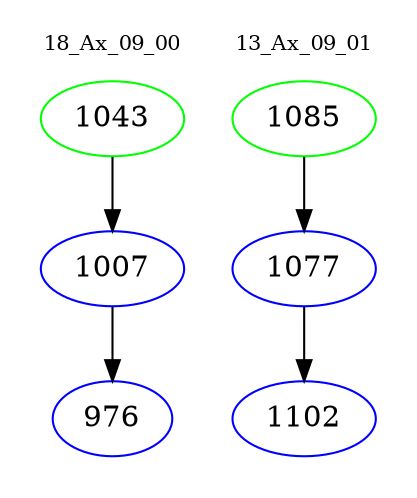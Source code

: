 digraph{
subgraph cluster_0 {
color = white
label = "18_Ax_09_00";
fontsize=10;
T0_1043 [label="1043", color="green"]
T0_1043 -> T0_1007 [color="black"]
T0_1007 [label="1007", color="blue"]
T0_1007 -> T0_976 [color="black"]
T0_976 [label="976", color="blue"]
}
subgraph cluster_1 {
color = white
label = "13_Ax_09_01";
fontsize=10;
T1_1085 [label="1085", color="green"]
T1_1085 -> T1_1077 [color="black"]
T1_1077 [label="1077", color="blue"]
T1_1077 -> T1_1102 [color="black"]
T1_1102 [label="1102", color="blue"]
}
}
